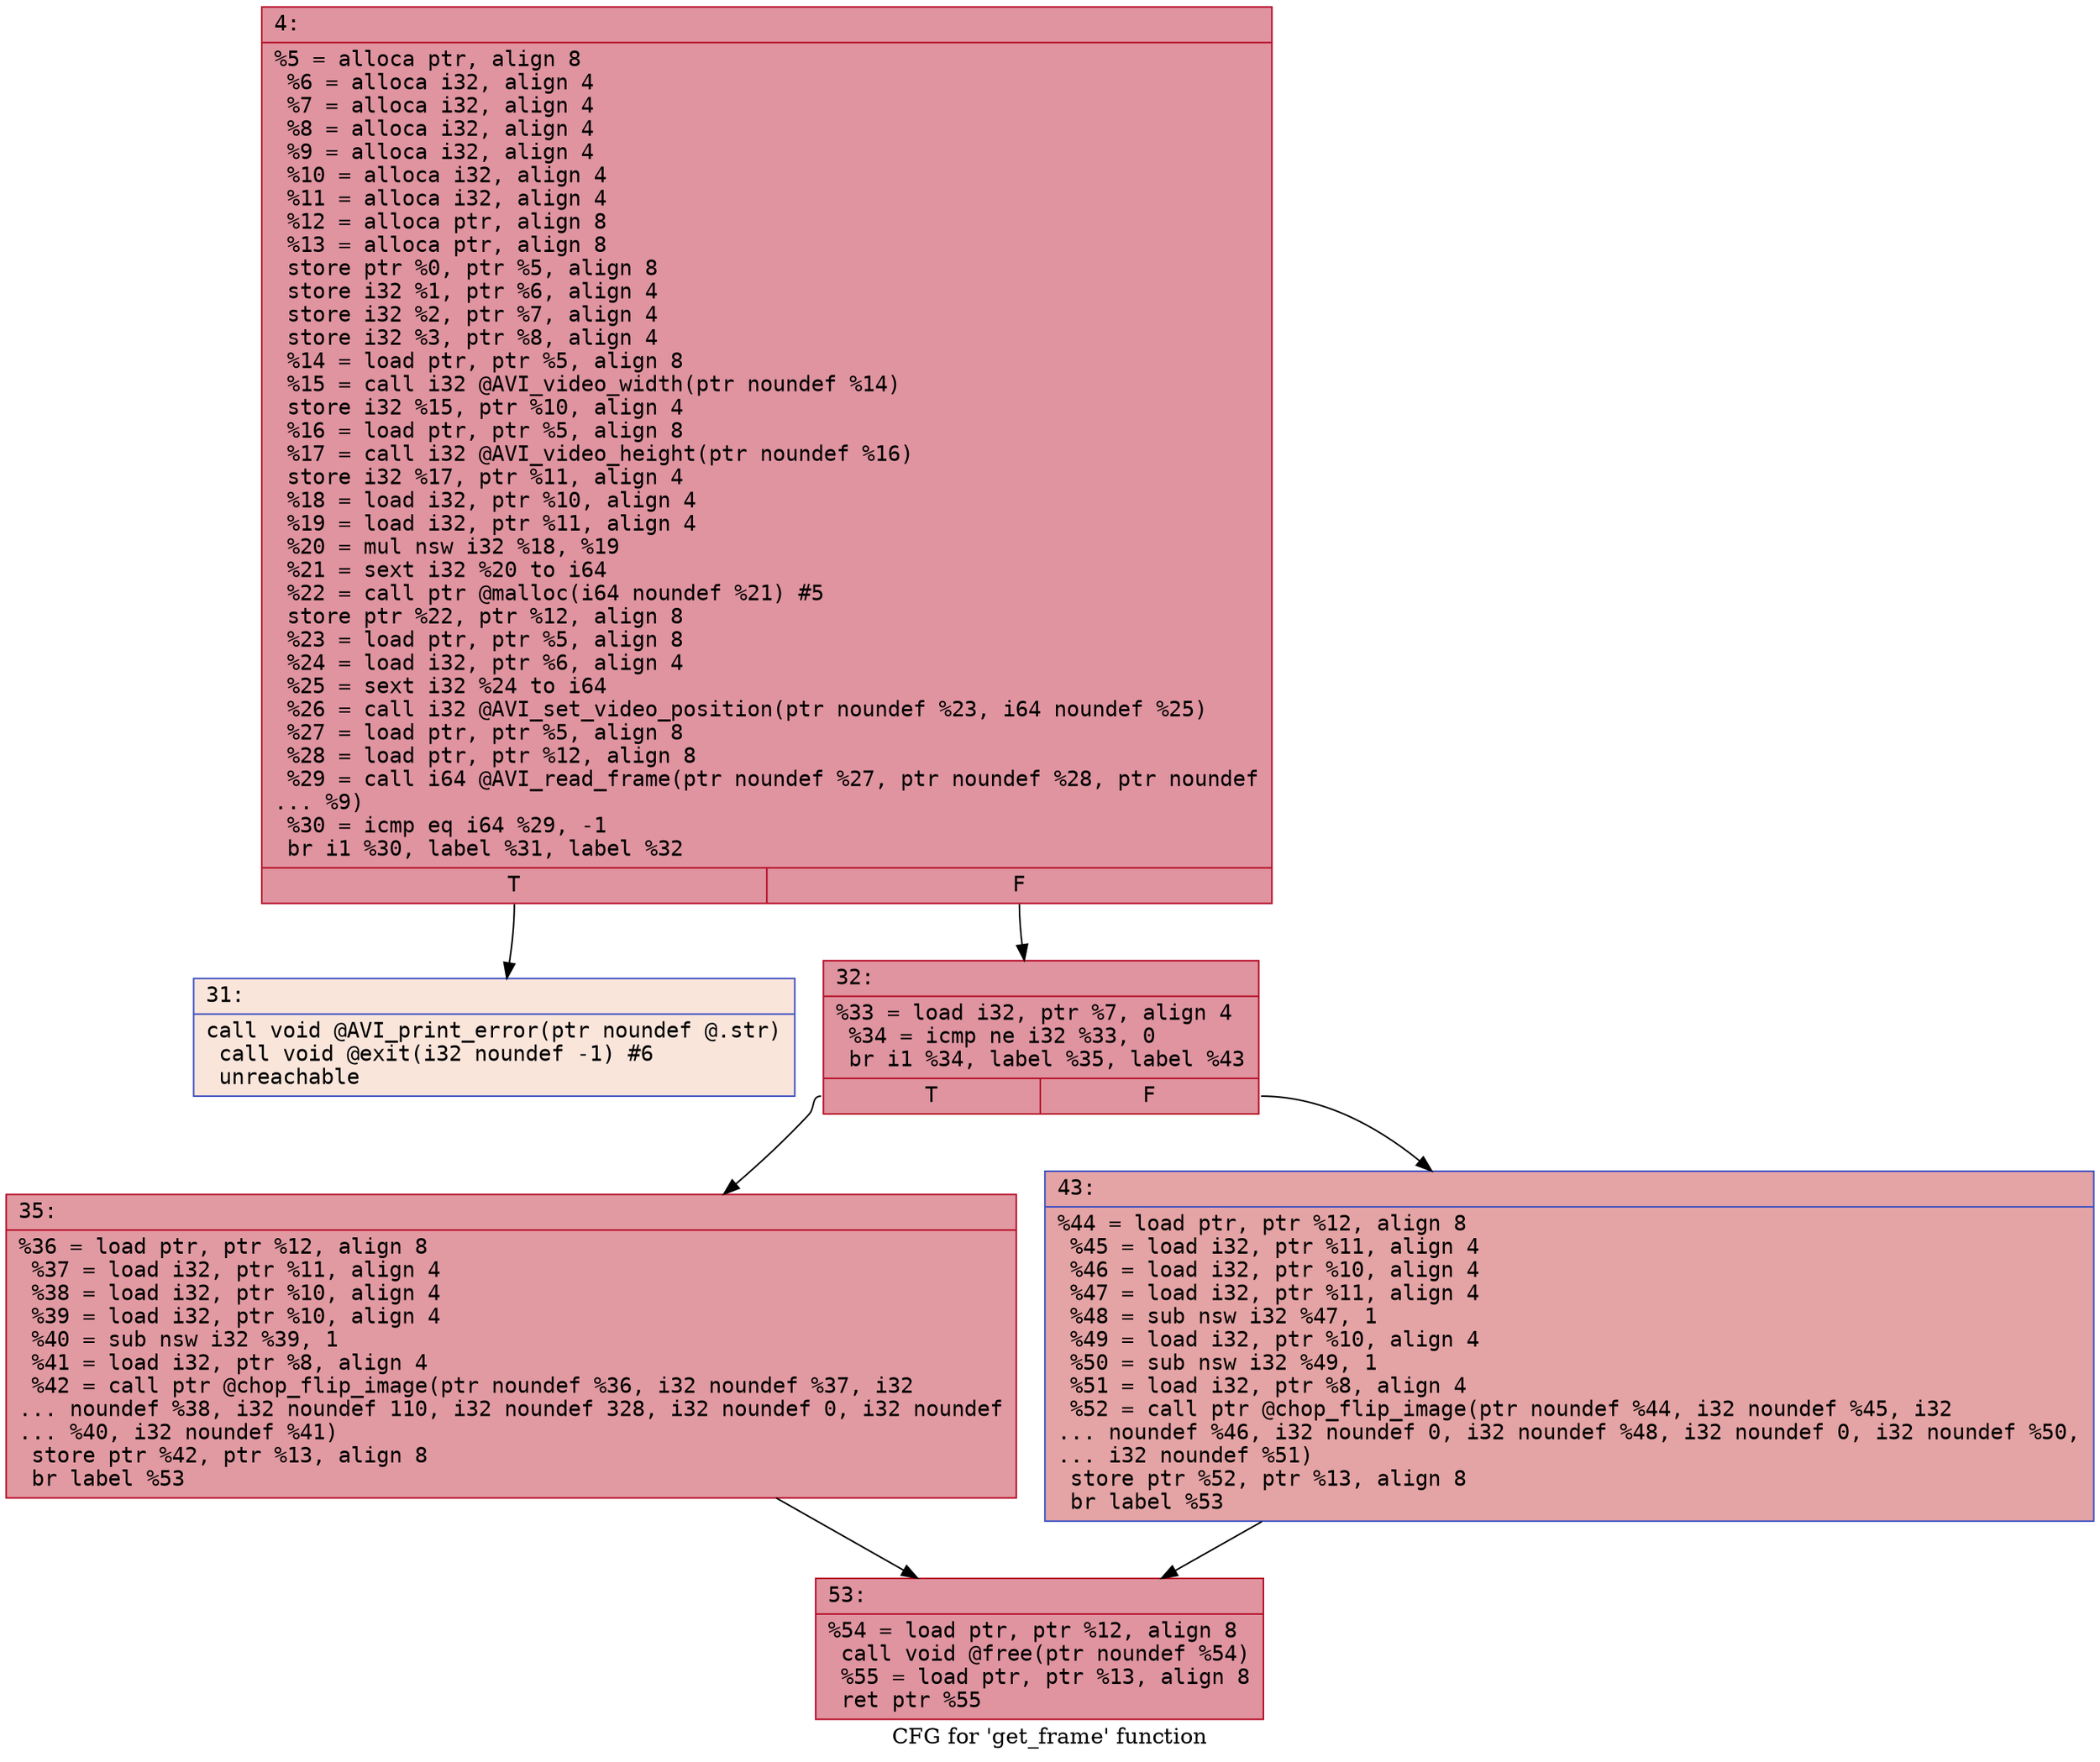 digraph "CFG for 'get_frame' function" {
	label="CFG for 'get_frame' function";

	Node0x600002c12170 [shape=record,color="#b70d28ff", style=filled, fillcolor="#b70d2870" fontname="Courier",label="{4:\l|  %5 = alloca ptr, align 8\l  %6 = alloca i32, align 4\l  %7 = alloca i32, align 4\l  %8 = alloca i32, align 4\l  %9 = alloca i32, align 4\l  %10 = alloca i32, align 4\l  %11 = alloca i32, align 4\l  %12 = alloca ptr, align 8\l  %13 = alloca ptr, align 8\l  store ptr %0, ptr %5, align 8\l  store i32 %1, ptr %6, align 4\l  store i32 %2, ptr %7, align 4\l  store i32 %3, ptr %8, align 4\l  %14 = load ptr, ptr %5, align 8\l  %15 = call i32 @AVI_video_width(ptr noundef %14)\l  store i32 %15, ptr %10, align 4\l  %16 = load ptr, ptr %5, align 8\l  %17 = call i32 @AVI_video_height(ptr noundef %16)\l  store i32 %17, ptr %11, align 4\l  %18 = load i32, ptr %10, align 4\l  %19 = load i32, ptr %11, align 4\l  %20 = mul nsw i32 %18, %19\l  %21 = sext i32 %20 to i64\l  %22 = call ptr @malloc(i64 noundef %21) #5\l  store ptr %22, ptr %12, align 8\l  %23 = load ptr, ptr %5, align 8\l  %24 = load i32, ptr %6, align 4\l  %25 = sext i32 %24 to i64\l  %26 = call i32 @AVI_set_video_position(ptr noundef %23, i64 noundef %25)\l  %27 = load ptr, ptr %5, align 8\l  %28 = load ptr, ptr %12, align 8\l  %29 = call i64 @AVI_read_frame(ptr noundef %27, ptr noundef %28, ptr noundef\l... %9)\l  %30 = icmp eq i64 %29, -1\l  br i1 %30, label %31, label %32\l|{<s0>T|<s1>F}}"];
	Node0x600002c12170:s0 -> Node0x600002c121c0[tooltip="4 -> 31\nProbability 0.00%" ];
	Node0x600002c12170:s1 -> Node0x600002c12210[tooltip="4 -> 32\nProbability 100.00%" ];
	Node0x600002c121c0 [shape=record,color="#3d50c3ff", style=filled, fillcolor="#f4c5ad70" fontname="Courier",label="{31:\l|  call void @AVI_print_error(ptr noundef @.str)\l  call void @exit(i32 noundef -1) #6\l  unreachable\l}"];
	Node0x600002c12210 [shape=record,color="#b70d28ff", style=filled, fillcolor="#b70d2870" fontname="Courier",label="{32:\l|  %33 = load i32, ptr %7, align 4\l  %34 = icmp ne i32 %33, 0\l  br i1 %34, label %35, label %43\l|{<s0>T|<s1>F}}"];
	Node0x600002c12210:s0 -> Node0x600002c12260[tooltip="32 -> 35\nProbability 62.50%" ];
	Node0x600002c12210:s1 -> Node0x600002c122b0[tooltip="32 -> 43\nProbability 37.50%" ];
	Node0x600002c12260 [shape=record,color="#b70d28ff", style=filled, fillcolor="#bb1b2c70" fontname="Courier",label="{35:\l|  %36 = load ptr, ptr %12, align 8\l  %37 = load i32, ptr %11, align 4\l  %38 = load i32, ptr %10, align 4\l  %39 = load i32, ptr %10, align 4\l  %40 = sub nsw i32 %39, 1\l  %41 = load i32, ptr %8, align 4\l  %42 = call ptr @chop_flip_image(ptr noundef %36, i32 noundef %37, i32\l... noundef %38, i32 noundef 110, i32 noundef 328, i32 noundef 0, i32 noundef\l... %40, i32 noundef %41)\l  store ptr %42, ptr %13, align 8\l  br label %53\l}"];
	Node0x600002c12260 -> Node0x600002c12300[tooltip="35 -> 53\nProbability 100.00%" ];
	Node0x600002c122b0 [shape=record,color="#3d50c3ff", style=filled, fillcolor="#c32e3170" fontname="Courier",label="{43:\l|  %44 = load ptr, ptr %12, align 8\l  %45 = load i32, ptr %11, align 4\l  %46 = load i32, ptr %10, align 4\l  %47 = load i32, ptr %11, align 4\l  %48 = sub nsw i32 %47, 1\l  %49 = load i32, ptr %10, align 4\l  %50 = sub nsw i32 %49, 1\l  %51 = load i32, ptr %8, align 4\l  %52 = call ptr @chop_flip_image(ptr noundef %44, i32 noundef %45, i32\l... noundef %46, i32 noundef 0, i32 noundef %48, i32 noundef 0, i32 noundef %50,\l... i32 noundef %51)\l  store ptr %52, ptr %13, align 8\l  br label %53\l}"];
	Node0x600002c122b0 -> Node0x600002c12300[tooltip="43 -> 53\nProbability 100.00%" ];
	Node0x600002c12300 [shape=record,color="#b70d28ff", style=filled, fillcolor="#b70d2870" fontname="Courier",label="{53:\l|  %54 = load ptr, ptr %12, align 8\l  call void @free(ptr noundef %54)\l  %55 = load ptr, ptr %13, align 8\l  ret ptr %55\l}"];
}
